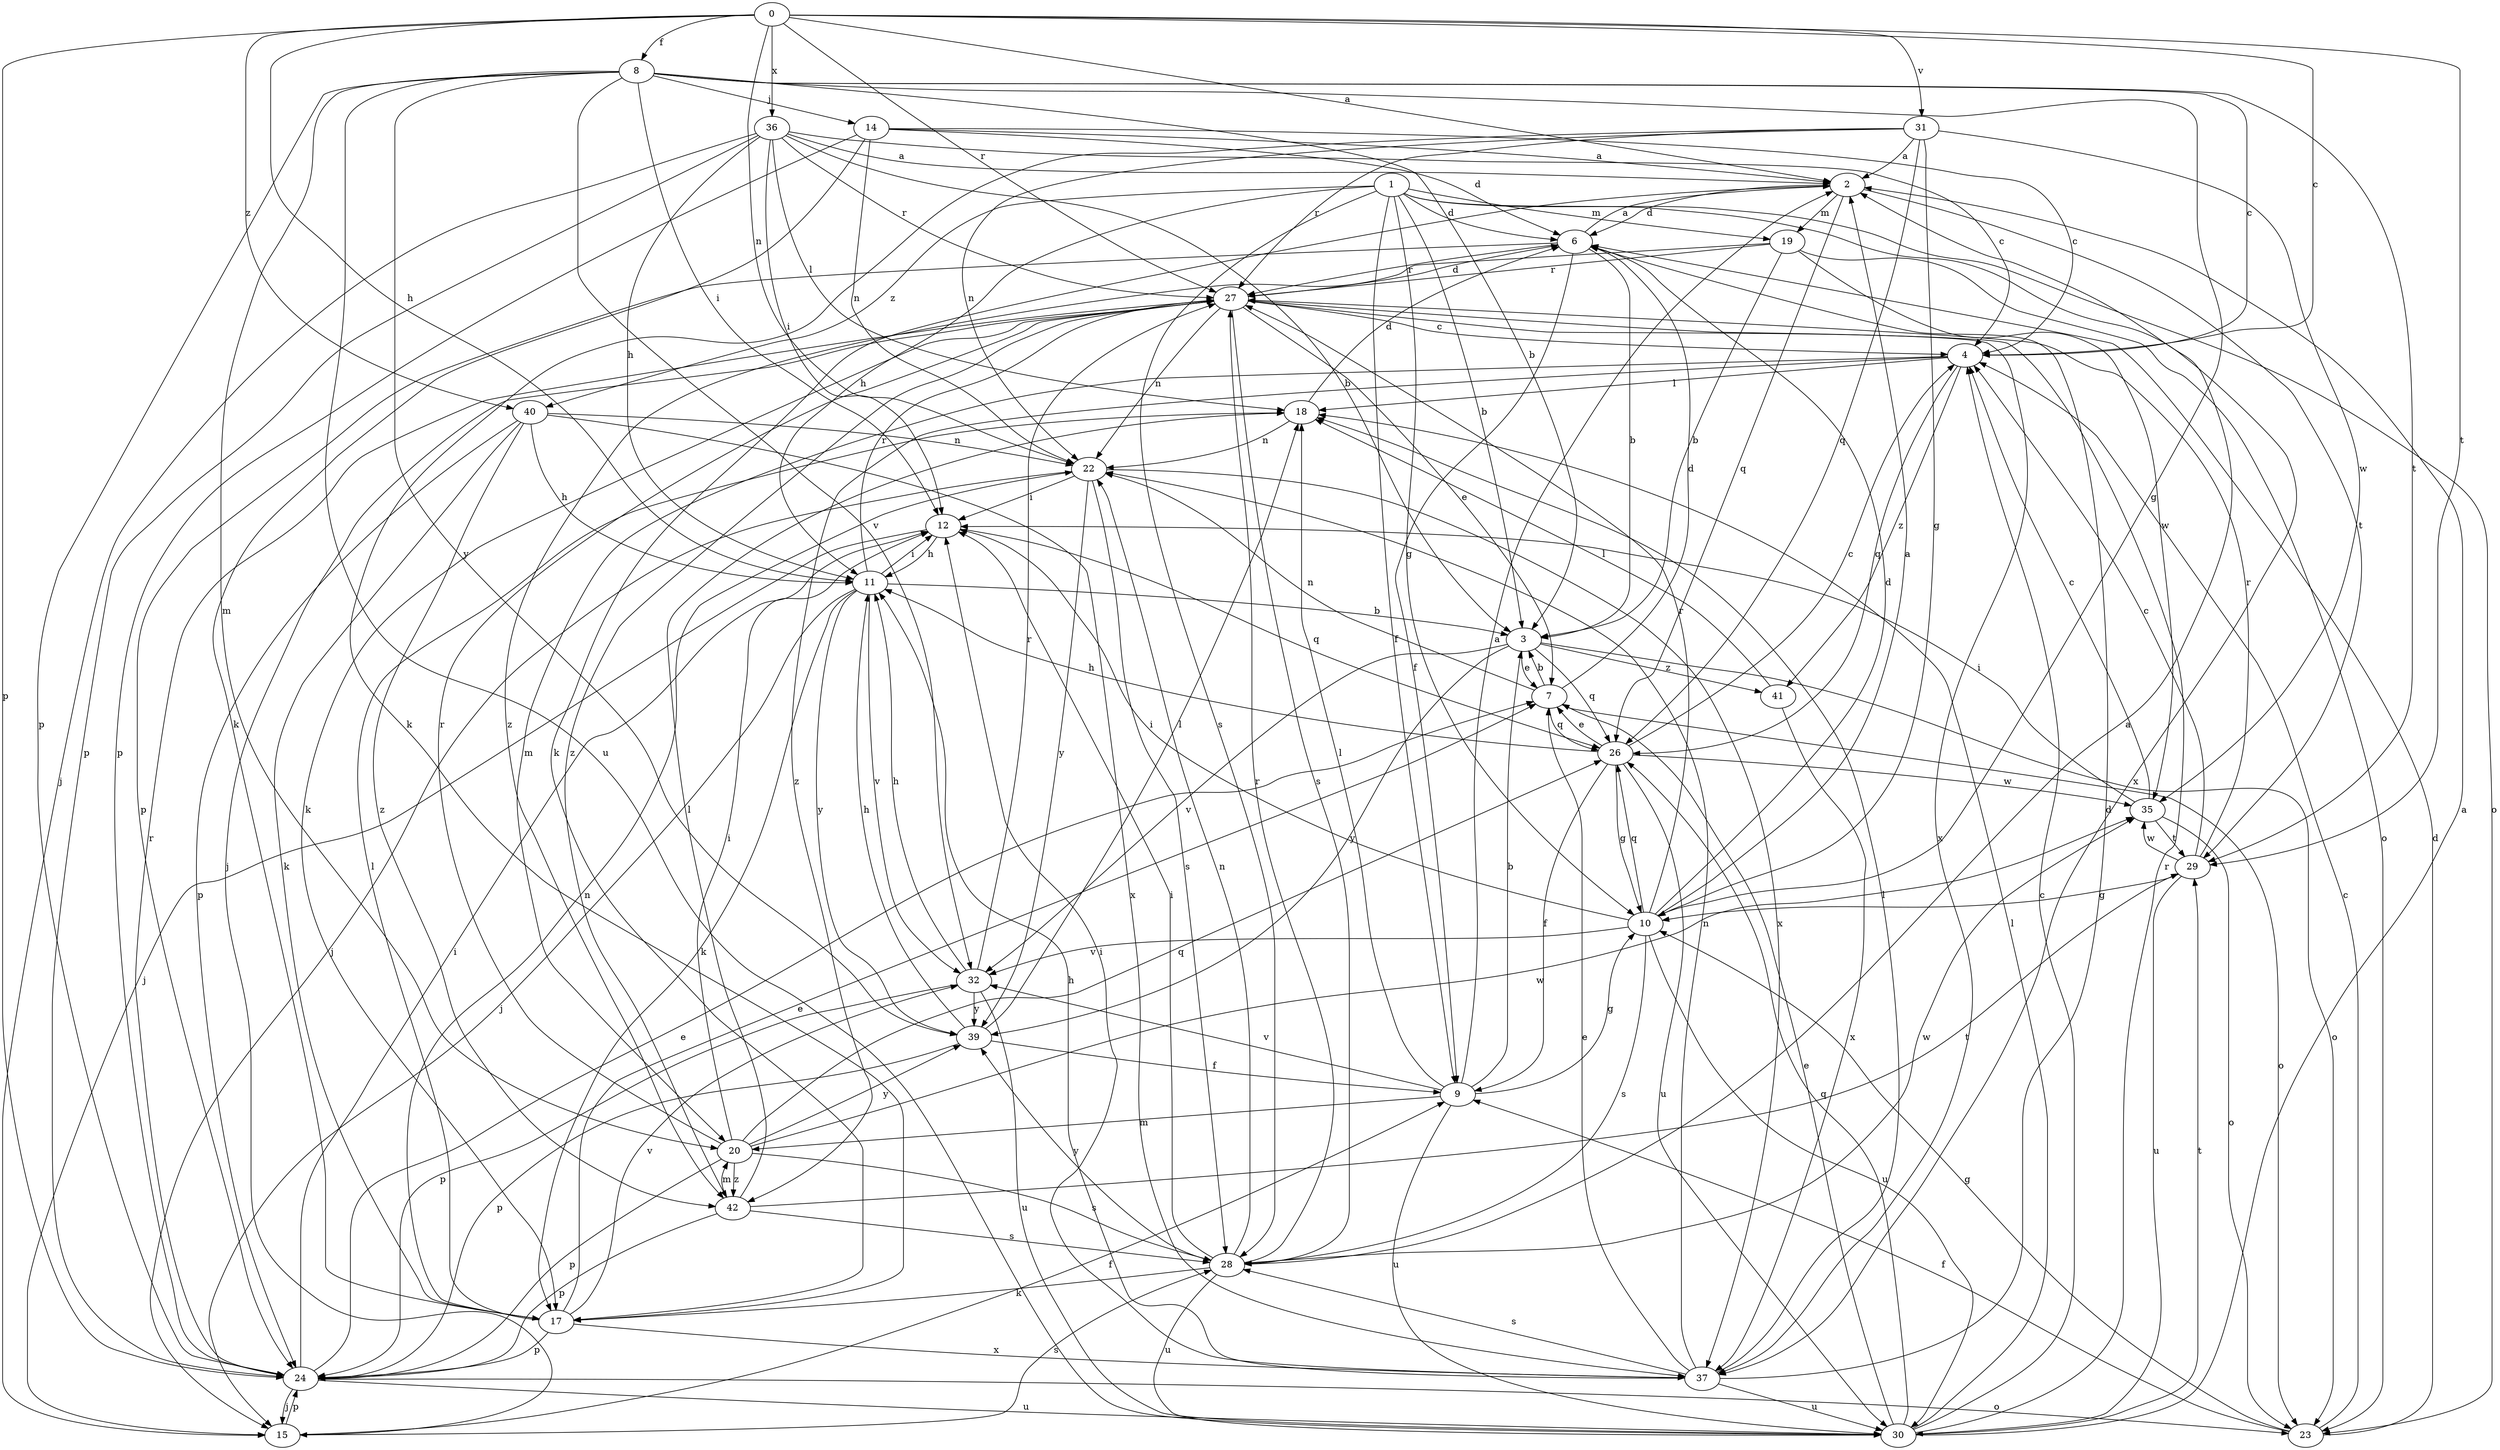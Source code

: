 strict digraph  {
0;
1;
2;
3;
4;
6;
7;
8;
9;
10;
11;
12;
14;
15;
17;
18;
19;
20;
22;
23;
24;
26;
27;
28;
29;
30;
31;
32;
35;
36;
37;
39;
40;
41;
42;
0 -> 2  [label=a];
0 -> 4  [label=c];
0 -> 8  [label=f];
0 -> 11  [label=h];
0 -> 22  [label=n];
0 -> 24  [label=p];
0 -> 27  [label=r];
0 -> 29  [label=t];
0 -> 31  [label=v];
0 -> 36  [label=x];
0 -> 40  [label=z];
1 -> 3  [label=b];
1 -> 6  [label=d];
1 -> 9  [label=f];
1 -> 10  [label=g];
1 -> 11  [label=h];
1 -> 19  [label=m];
1 -> 23  [label=o];
1 -> 28  [label=s];
1 -> 37  [label=x];
1 -> 40  [label=z];
2 -> 6  [label=d];
2 -> 17  [label=k];
2 -> 19  [label=m];
2 -> 26  [label=q];
2 -> 29  [label=t];
3 -> 7  [label=e];
3 -> 23  [label=o];
3 -> 26  [label=q];
3 -> 32  [label=v];
3 -> 39  [label=y];
3 -> 41  [label=z];
4 -> 18  [label=l];
4 -> 20  [label=m];
4 -> 26  [label=q];
4 -> 41  [label=z];
4 -> 42  [label=z];
6 -> 2  [label=a];
6 -> 3  [label=b];
6 -> 9  [label=f];
6 -> 24  [label=p];
6 -> 27  [label=r];
7 -> 3  [label=b];
7 -> 6  [label=d];
7 -> 22  [label=n];
7 -> 23  [label=o];
7 -> 26  [label=q];
8 -> 3  [label=b];
8 -> 4  [label=c];
8 -> 10  [label=g];
8 -> 12  [label=i];
8 -> 14  [label=j];
8 -> 20  [label=m];
8 -> 24  [label=p];
8 -> 29  [label=t];
8 -> 30  [label=u];
8 -> 32  [label=v];
8 -> 39  [label=y];
9 -> 2  [label=a];
9 -> 3  [label=b];
9 -> 10  [label=g];
9 -> 18  [label=l];
9 -> 20  [label=m];
9 -> 30  [label=u];
9 -> 32  [label=v];
10 -> 2  [label=a];
10 -> 6  [label=d];
10 -> 12  [label=i];
10 -> 26  [label=q];
10 -> 27  [label=r];
10 -> 28  [label=s];
10 -> 30  [label=u];
10 -> 32  [label=v];
11 -> 3  [label=b];
11 -> 12  [label=i];
11 -> 15  [label=j];
11 -> 17  [label=k];
11 -> 27  [label=r];
11 -> 32  [label=v];
11 -> 39  [label=y];
12 -> 11  [label=h];
12 -> 15  [label=j];
12 -> 26  [label=q];
14 -> 2  [label=a];
14 -> 4  [label=c];
14 -> 6  [label=d];
14 -> 17  [label=k];
14 -> 22  [label=n];
14 -> 24  [label=p];
15 -> 9  [label=f];
15 -> 24  [label=p];
15 -> 28  [label=s];
17 -> 7  [label=e];
17 -> 18  [label=l];
17 -> 22  [label=n];
17 -> 24  [label=p];
17 -> 32  [label=v];
17 -> 37  [label=x];
18 -> 6  [label=d];
18 -> 22  [label=n];
19 -> 3  [label=b];
19 -> 23  [label=o];
19 -> 27  [label=r];
19 -> 35  [label=w];
19 -> 42  [label=z];
20 -> 12  [label=i];
20 -> 24  [label=p];
20 -> 26  [label=q];
20 -> 27  [label=r];
20 -> 28  [label=s];
20 -> 35  [label=w];
20 -> 39  [label=y];
20 -> 42  [label=z];
22 -> 12  [label=i];
22 -> 15  [label=j];
22 -> 28  [label=s];
22 -> 37  [label=x];
22 -> 39  [label=y];
23 -> 4  [label=c];
23 -> 6  [label=d];
23 -> 9  [label=f];
23 -> 10  [label=g];
24 -> 7  [label=e];
24 -> 12  [label=i];
24 -> 15  [label=j];
24 -> 23  [label=o];
24 -> 27  [label=r];
24 -> 30  [label=u];
26 -> 4  [label=c];
26 -> 7  [label=e];
26 -> 9  [label=f];
26 -> 10  [label=g];
26 -> 11  [label=h];
26 -> 30  [label=u];
26 -> 35  [label=w];
27 -> 4  [label=c];
27 -> 6  [label=d];
27 -> 7  [label=e];
27 -> 15  [label=j];
27 -> 17  [label=k];
27 -> 22  [label=n];
27 -> 28  [label=s];
27 -> 37  [label=x];
27 -> 42  [label=z];
28 -> 2  [label=a];
28 -> 12  [label=i];
28 -> 17  [label=k];
28 -> 22  [label=n];
28 -> 27  [label=r];
28 -> 30  [label=u];
28 -> 35  [label=w];
28 -> 39  [label=y];
29 -> 4  [label=c];
29 -> 10  [label=g];
29 -> 27  [label=r];
29 -> 30  [label=u];
29 -> 35  [label=w];
30 -> 2  [label=a];
30 -> 4  [label=c];
30 -> 7  [label=e];
30 -> 18  [label=l];
30 -> 26  [label=q];
30 -> 27  [label=r];
30 -> 29  [label=t];
31 -> 2  [label=a];
31 -> 10  [label=g];
31 -> 17  [label=k];
31 -> 22  [label=n];
31 -> 26  [label=q];
31 -> 27  [label=r];
31 -> 35  [label=w];
32 -> 11  [label=h];
32 -> 24  [label=p];
32 -> 27  [label=r];
32 -> 30  [label=u];
32 -> 39  [label=y];
35 -> 4  [label=c];
35 -> 12  [label=i];
35 -> 23  [label=o];
35 -> 29  [label=t];
36 -> 2  [label=a];
36 -> 3  [label=b];
36 -> 4  [label=c];
36 -> 11  [label=h];
36 -> 12  [label=i];
36 -> 15  [label=j];
36 -> 18  [label=l];
36 -> 24  [label=p];
36 -> 27  [label=r];
37 -> 6  [label=d];
37 -> 7  [label=e];
37 -> 11  [label=h];
37 -> 12  [label=i];
37 -> 18  [label=l];
37 -> 22  [label=n];
37 -> 28  [label=s];
37 -> 30  [label=u];
39 -> 9  [label=f];
39 -> 11  [label=h];
39 -> 18  [label=l];
39 -> 24  [label=p];
40 -> 11  [label=h];
40 -> 17  [label=k];
40 -> 22  [label=n];
40 -> 24  [label=p];
40 -> 37  [label=x];
40 -> 42  [label=z];
41 -> 18  [label=l];
41 -> 37  [label=x];
42 -> 18  [label=l];
42 -> 20  [label=m];
42 -> 24  [label=p];
42 -> 28  [label=s];
42 -> 29  [label=t];
}
